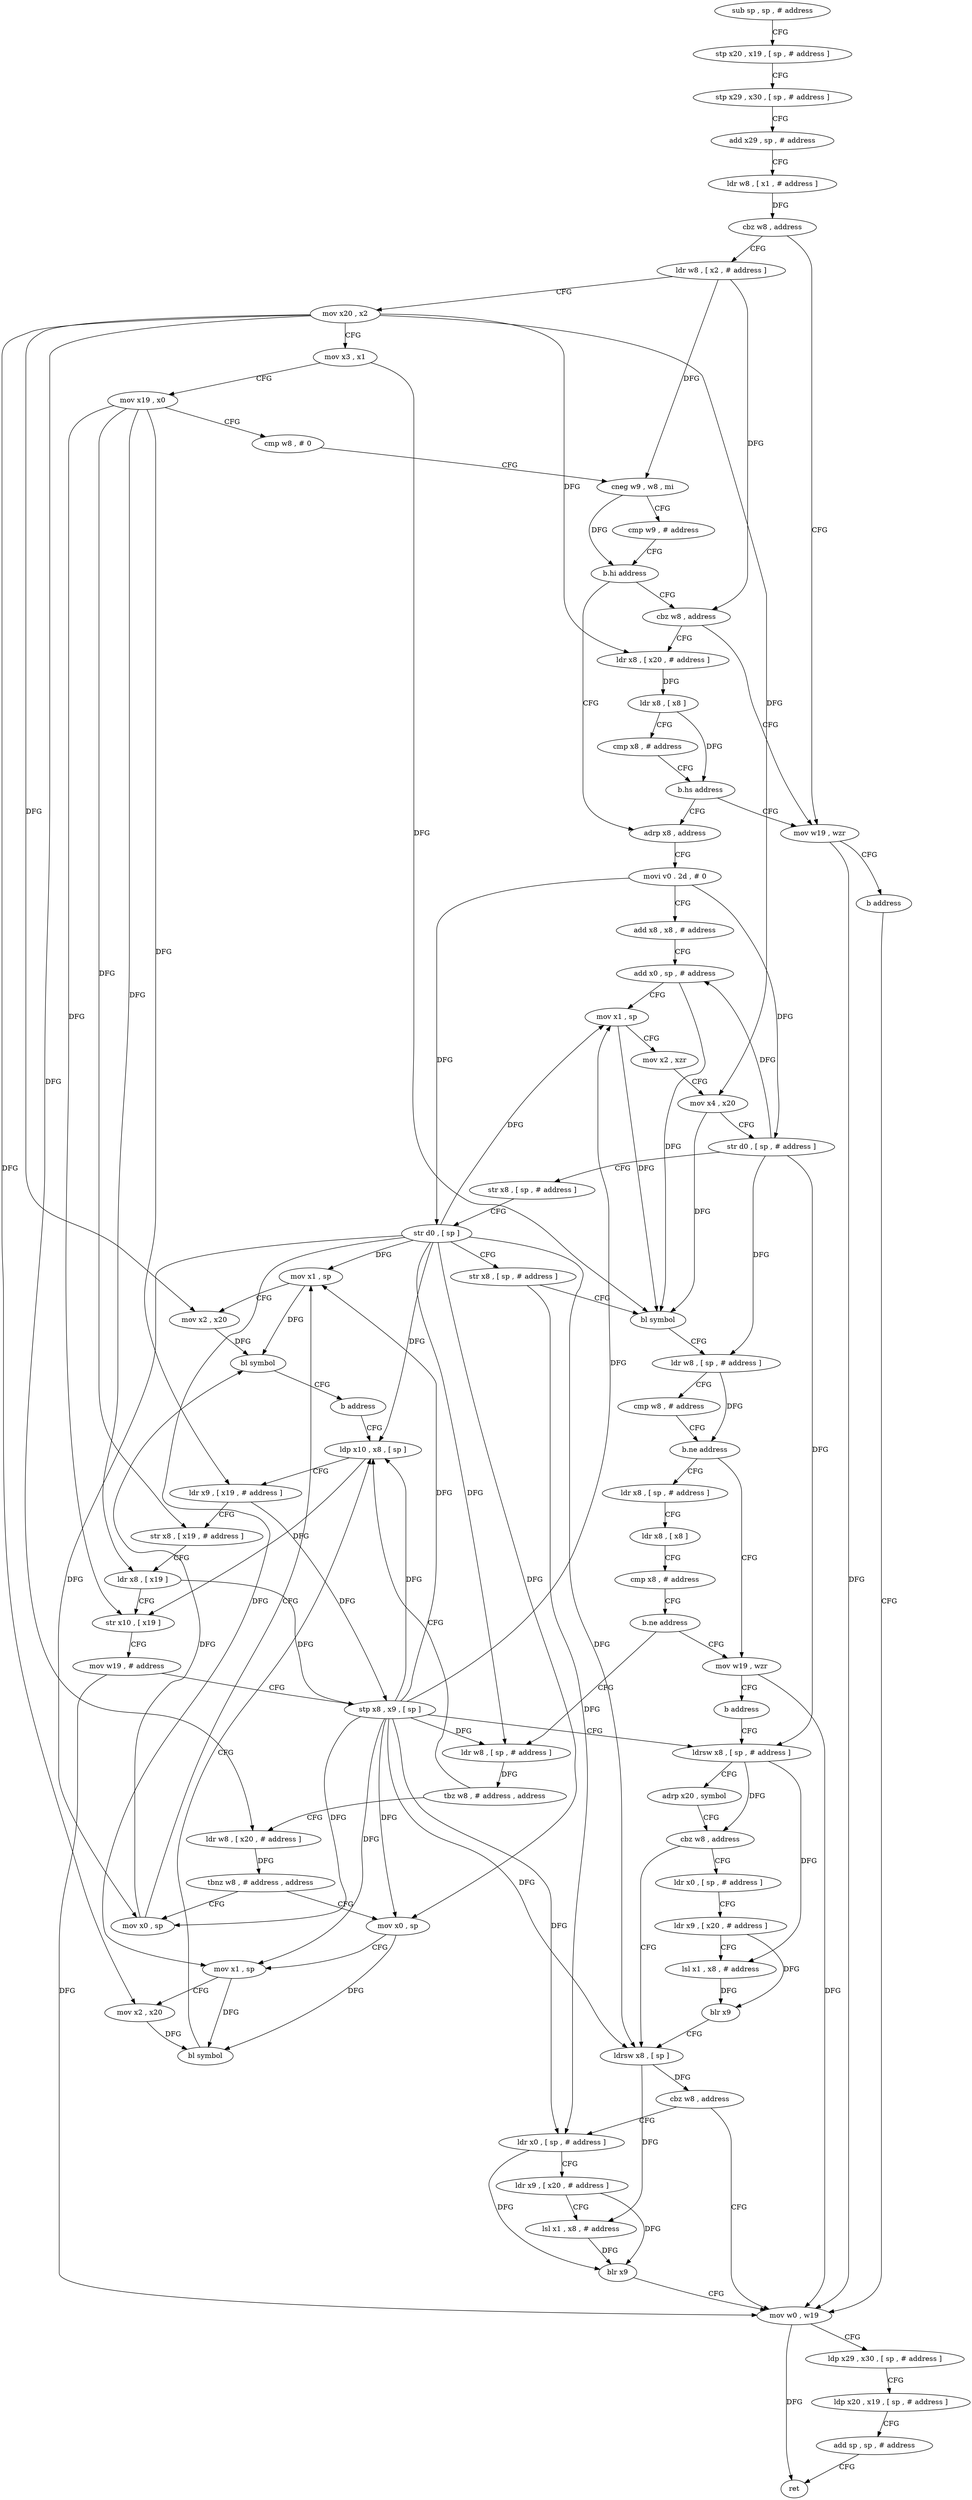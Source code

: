 digraph "func" {
"4247308" [label = "sub sp , sp , # address" ]
"4247312" [label = "stp x20 , x19 , [ sp , # address ]" ]
"4247316" [label = "stp x29 , x30 , [ sp , # address ]" ]
"4247320" [label = "add x29 , sp , # address" ]
"4247324" [label = "ldr w8 , [ x1 , # address ]" ]
"4247328" [label = "cbz w8 , address" ]
"4247384" [label = "mov w19 , wzr" ]
"4247332" [label = "ldr w8 , [ x2 , # address ]" ]
"4247388" [label = "b address" ]
"4247608" [label = "mov w0 , w19" ]
"4247336" [label = "mov x20 , x2" ]
"4247340" [label = "mov x3 , x1" ]
"4247344" [label = "mov x19 , x0" ]
"4247348" [label = "cmp w8 , # 0" ]
"4247352" [label = "cneg w9 , w8 , mi" ]
"4247356" [label = "cmp w9 , # address" ]
"4247360" [label = "b.hi address" ]
"4247392" [label = "adrp x8 , address" ]
"4247364" [label = "cbz w8 , address" ]
"4247612" [label = "ldp x29 , x30 , [ sp , # address ]" ]
"4247616" [label = "ldp x20 , x19 , [ sp , # address ]" ]
"4247620" [label = "add sp , sp , # address" ]
"4247624" [label = "ret" ]
"4247396" [label = "movi v0 . 2d , # 0" ]
"4247400" [label = "add x8 , x8 , # address" ]
"4247404" [label = "add x0 , sp , # address" ]
"4247408" [label = "mov x1 , sp" ]
"4247412" [label = "mov x2 , xzr" ]
"4247416" [label = "mov x4 , x20" ]
"4247420" [label = "str d0 , [ sp , # address ]" ]
"4247424" [label = "str x8 , [ sp , # address ]" ]
"4247428" [label = "str d0 , [ sp ]" ]
"4247432" [label = "str x8 , [ sp , # address ]" ]
"4247436" [label = "bl symbol" ]
"4247440" [label = "ldr w8 , [ sp , # address ]" ]
"4247444" [label = "cmp w8 , # address" ]
"4247448" [label = "b.ne address" ]
"4247504" [label = "mov w19 , wzr" ]
"4247452" [label = "ldr x8 , [ sp , # address ]" ]
"4247368" [label = "ldr x8 , [ x20 , # address ]" ]
"4247508" [label = "b address" ]
"4247556" [label = "ldrsw x8 , [ sp , # address ]" ]
"4247456" [label = "ldr x8 , [ x8 ]" ]
"4247460" [label = "cmp x8 , # address" ]
"4247464" [label = "b.ne address" ]
"4247468" [label = "ldr w8 , [ sp , # address ]" ]
"4247372" [label = "ldr x8 , [ x8 ]" ]
"4247376" [label = "cmp x8 , # address" ]
"4247380" [label = "b.hs address" ]
"4247560" [label = "adrp x20 , symbol" ]
"4247564" [label = "cbz w8 , address" ]
"4247584" [label = "ldrsw x8 , [ sp ]" ]
"4247568" [label = "ldr x0 , [ sp , # address ]" ]
"4247472" [label = "tbz w8 , # address , address" ]
"4247528" [label = "ldp x10 , x8 , [ sp ]" ]
"4247476" [label = "ldr w8 , [ x20 , # address ]" ]
"4247588" [label = "cbz w8 , address" ]
"4247592" [label = "ldr x0 , [ sp , # address ]" ]
"4247572" [label = "ldr x9 , [ x20 , # address ]" ]
"4247576" [label = "lsl x1 , x8 , # address" ]
"4247580" [label = "blr x9" ]
"4247532" [label = "ldr x9 , [ x19 , # address ]" ]
"4247536" [label = "str x8 , [ x19 , # address ]" ]
"4247540" [label = "ldr x8 , [ x19 ]" ]
"4247544" [label = "str x10 , [ x19 ]" ]
"4247548" [label = "mov w19 , # address" ]
"4247552" [label = "stp x8 , x9 , [ sp ]" ]
"4247480" [label = "tbnz w8 , # address , address" ]
"4247512" [label = "mov x0 , sp" ]
"4247484" [label = "mov x0 , sp" ]
"4247596" [label = "ldr x9 , [ x20 , # address ]" ]
"4247600" [label = "lsl x1 , x8 , # address" ]
"4247604" [label = "blr x9" ]
"4247516" [label = "mov x1 , sp" ]
"4247520" [label = "mov x2 , x20" ]
"4247524" [label = "bl symbol" ]
"4247488" [label = "mov x1 , sp" ]
"4247492" [label = "mov x2 , x20" ]
"4247496" [label = "bl symbol" ]
"4247500" [label = "b address" ]
"4247308" -> "4247312" [ label = "CFG" ]
"4247312" -> "4247316" [ label = "CFG" ]
"4247316" -> "4247320" [ label = "CFG" ]
"4247320" -> "4247324" [ label = "CFG" ]
"4247324" -> "4247328" [ label = "DFG" ]
"4247328" -> "4247384" [ label = "CFG" ]
"4247328" -> "4247332" [ label = "CFG" ]
"4247384" -> "4247388" [ label = "CFG" ]
"4247384" -> "4247608" [ label = "DFG" ]
"4247332" -> "4247336" [ label = "CFG" ]
"4247332" -> "4247352" [ label = "DFG" ]
"4247332" -> "4247364" [ label = "DFG" ]
"4247388" -> "4247608" [ label = "CFG" ]
"4247608" -> "4247612" [ label = "CFG" ]
"4247608" -> "4247624" [ label = "DFG" ]
"4247336" -> "4247340" [ label = "CFG" ]
"4247336" -> "4247416" [ label = "DFG" ]
"4247336" -> "4247368" [ label = "DFG" ]
"4247336" -> "4247476" [ label = "DFG" ]
"4247336" -> "4247520" [ label = "DFG" ]
"4247336" -> "4247492" [ label = "DFG" ]
"4247340" -> "4247344" [ label = "CFG" ]
"4247340" -> "4247436" [ label = "DFG" ]
"4247344" -> "4247348" [ label = "CFG" ]
"4247344" -> "4247532" [ label = "DFG" ]
"4247344" -> "4247536" [ label = "DFG" ]
"4247344" -> "4247540" [ label = "DFG" ]
"4247344" -> "4247544" [ label = "DFG" ]
"4247348" -> "4247352" [ label = "CFG" ]
"4247352" -> "4247356" [ label = "CFG" ]
"4247352" -> "4247360" [ label = "DFG" ]
"4247356" -> "4247360" [ label = "CFG" ]
"4247360" -> "4247392" [ label = "CFG" ]
"4247360" -> "4247364" [ label = "CFG" ]
"4247392" -> "4247396" [ label = "CFG" ]
"4247364" -> "4247384" [ label = "CFG" ]
"4247364" -> "4247368" [ label = "CFG" ]
"4247612" -> "4247616" [ label = "CFG" ]
"4247616" -> "4247620" [ label = "CFG" ]
"4247620" -> "4247624" [ label = "CFG" ]
"4247396" -> "4247400" [ label = "CFG" ]
"4247396" -> "4247420" [ label = "DFG" ]
"4247396" -> "4247428" [ label = "DFG" ]
"4247400" -> "4247404" [ label = "CFG" ]
"4247404" -> "4247408" [ label = "CFG" ]
"4247404" -> "4247436" [ label = "DFG" ]
"4247408" -> "4247412" [ label = "CFG" ]
"4247408" -> "4247436" [ label = "DFG" ]
"4247412" -> "4247416" [ label = "CFG" ]
"4247416" -> "4247420" [ label = "CFG" ]
"4247416" -> "4247436" [ label = "DFG" ]
"4247420" -> "4247424" [ label = "CFG" ]
"4247420" -> "4247404" [ label = "DFG" ]
"4247420" -> "4247440" [ label = "DFG" ]
"4247420" -> "4247556" [ label = "DFG" ]
"4247424" -> "4247428" [ label = "CFG" ]
"4247428" -> "4247432" [ label = "CFG" ]
"4247428" -> "4247408" [ label = "DFG" ]
"4247428" -> "4247468" [ label = "DFG" ]
"4247428" -> "4247584" [ label = "DFG" ]
"4247428" -> "4247528" [ label = "DFG" ]
"4247428" -> "4247512" [ label = "DFG" ]
"4247428" -> "4247516" [ label = "DFG" ]
"4247428" -> "4247484" [ label = "DFG" ]
"4247428" -> "4247488" [ label = "DFG" ]
"4247432" -> "4247436" [ label = "CFG" ]
"4247432" -> "4247592" [ label = "DFG" ]
"4247436" -> "4247440" [ label = "CFG" ]
"4247440" -> "4247444" [ label = "CFG" ]
"4247440" -> "4247448" [ label = "DFG" ]
"4247444" -> "4247448" [ label = "CFG" ]
"4247448" -> "4247504" [ label = "CFG" ]
"4247448" -> "4247452" [ label = "CFG" ]
"4247504" -> "4247508" [ label = "CFG" ]
"4247504" -> "4247608" [ label = "DFG" ]
"4247452" -> "4247456" [ label = "CFG" ]
"4247368" -> "4247372" [ label = "DFG" ]
"4247508" -> "4247556" [ label = "CFG" ]
"4247556" -> "4247560" [ label = "CFG" ]
"4247556" -> "4247564" [ label = "DFG" ]
"4247556" -> "4247576" [ label = "DFG" ]
"4247456" -> "4247460" [ label = "CFG" ]
"4247460" -> "4247464" [ label = "CFG" ]
"4247464" -> "4247504" [ label = "CFG" ]
"4247464" -> "4247468" [ label = "CFG" ]
"4247468" -> "4247472" [ label = "DFG" ]
"4247372" -> "4247376" [ label = "CFG" ]
"4247372" -> "4247380" [ label = "DFG" ]
"4247376" -> "4247380" [ label = "CFG" ]
"4247380" -> "4247392" [ label = "CFG" ]
"4247380" -> "4247384" [ label = "CFG" ]
"4247560" -> "4247564" [ label = "CFG" ]
"4247564" -> "4247584" [ label = "CFG" ]
"4247564" -> "4247568" [ label = "CFG" ]
"4247584" -> "4247588" [ label = "DFG" ]
"4247584" -> "4247600" [ label = "DFG" ]
"4247568" -> "4247572" [ label = "CFG" ]
"4247472" -> "4247528" [ label = "CFG" ]
"4247472" -> "4247476" [ label = "CFG" ]
"4247528" -> "4247532" [ label = "CFG" ]
"4247528" -> "4247544" [ label = "DFG" ]
"4247476" -> "4247480" [ label = "DFG" ]
"4247588" -> "4247608" [ label = "CFG" ]
"4247588" -> "4247592" [ label = "CFG" ]
"4247592" -> "4247596" [ label = "CFG" ]
"4247592" -> "4247604" [ label = "DFG" ]
"4247572" -> "4247576" [ label = "CFG" ]
"4247572" -> "4247580" [ label = "DFG" ]
"4247576" -> "4247580" [ label = "DFG" ]
"4247580" -> "4247584" [ label = "CFG" ]
"4247532" -> "4247536" [ label = "CFG" ]
"4247532" -> "4247552" [ label = "DFG" ]
"4247536" -> "4247540" [ label = "CFG" ]
"4247540" -> "4247544" [ label = "CFG" ]
"4247540" -> "4247552" [ label = "DFG" ]
"4247544" -> "4247548" [ label = "CFG" ]
"4247548" -> "4247552" [ label = "CFG" ]
"4247548" -> "4247608" [ label = "DFG" ]
"4247552" -> "4247556" [ label = "CFG" ]
"4247552" -> "4247408" [ label = "DFG" ]
"4247552" -> "4247468" [ label = "DFG" ]
"4247552" -> "4247584" [ label = "DFG" ]
"4247552" -> "4247528" [ label = "DFG" ]
"4247552" -> "4247592" [ label = "DFG" ]
"4247552" -> "4247512" [ label = "DFG" ]
"4247552" -> "4247516" [ label = "DFG" ]
"4247552" -> "4247484" [ label = "DFG" ]
"4247552" -> "4247488" [ label = "DFG" ]
"4247480" -> "4247512" [ label = "CFG" ]
"4247480" -> "4247484" [ label = "CFG" ]
"4247512" -> "4247516" [ label = "CFG" ]
"4247512" -> "4247524" [ label = "DFG" ]
"4247484" -> "4247488" [ label = "CFG" ]
"4247484" -> "4247496" [ label = "DFG" ]
"4247596" -> "4247600" [ label = "CFG" ]
"4247596" -> "4247604" [ label = "DFG" ]
"4247600" -> "4247604" [ label = "DFG" ]
"4247604" -> "4247608" [ label = "CFG" ]
"4247516" -> "4247520" [ label = "CFG" ]
"4247516" -> "4247524" [ label = "DFG" ]
"4247520" -> "4247524" [ label = "DFG" ]
"4247524" -> "4247528" [ label = "CFG" ]
"4247488" -> "4247492" [ label = "CFG" ]
"4247488" -> "4247496" [ label = "DFG" ]
"4247492" -> "4247496" [ label = "DFG" ]
"4247496" -> "4247500" [ label = "CFG" ]
"4247500" -> "4247528" [ label = "CFG" ]
}
